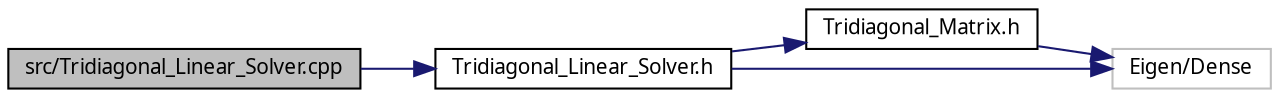 digraph G
{
  edge [fontname="FreeSans.ttf",fontsize=10,labelfontname="FreeSans.ttf",labelfontsize=10];
  node [fontname="FreeSans.ttf",fontsize=10,shape=record];
  rankdir=LR;
  Node1 [label="src/Tridiagonal_Linear_Solver.cpp",height=0.2,width=0.4,color="black", fillcolor="grey75", style="filled" fontcolor="black"];
  Node1 -> Node2 [color="midnightblue",fontsize=10,style="solid"];
  Node2 [label="Tridiagonal_Linear_Solver.h",height=0.2,width=0.4,color="black", fillcolor="white", style="filled",URL="$Tridiagonal__Linear__Solver_8h.html"];
  Node2 -> Node3 [color="midnightblue",fontsize=10,style="solid"];
  Node3 [label="Tridiagonal_Matrix.h",height=0.2,width=0.4,color="black", fillcolor="white", style="filled",URL="$Tridiagonal__Matrix_8h.html"];
  Node3 -> Node4 [color="midnightblue",fontsize=10,style="solid"];
  Node4 [label="Eigen/Dense",height=0.2,width=0.4,color="grey75", fillcolor="white", style="filled"];
  Node2 -> Node4 [color="midnightblue",fontsize=10,style="solid"];
}
